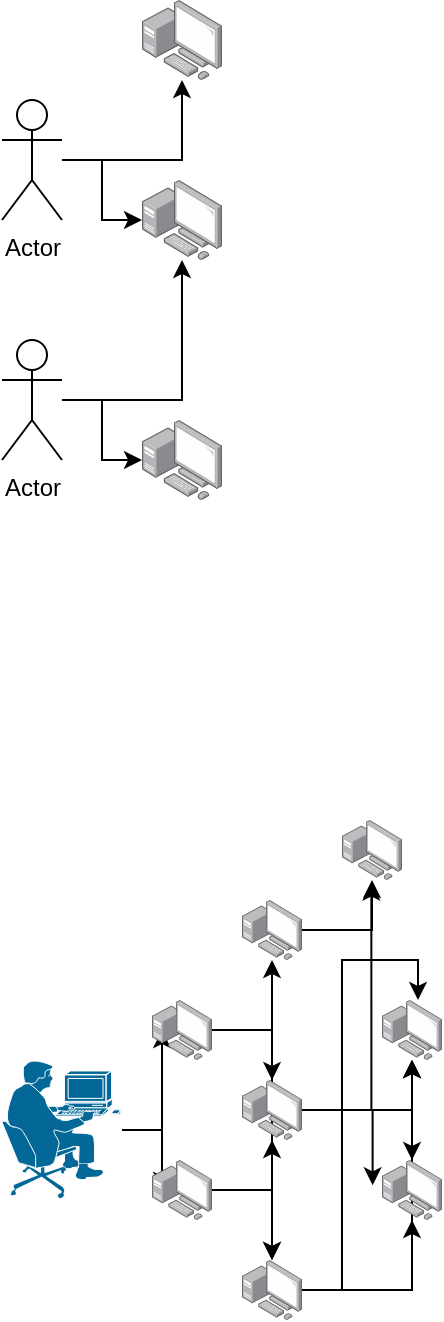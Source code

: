 <mxfile version="20.7.4" type="github">
  <diagram id="99IXeZaeXL54ma1rn6DE" name="Page-1">
    <mxGraphModel dx="1221" dy="715" grid="1" gridSize="10" guides="1" tooltips="1" connect="1" arrows="1" fold="1" page="1" pageScale="1" pageWidth="850" pageHeight="1100" math="0" shadow="0">
      <root>
        <mxCell id="0" />
        <mxCell id="1" parent="0" />
        <mxCell id="Vc6nybRkeTXG-0M4zRYj-8" style="edgeStyle=orthogonalEdgeStyle;rounded=0;orthogonalLoop=1;jettySize=auto;html=1;" edge="1" parent="1" source="Vc6nybRkeTXG-0M4zRYj-1" target="Vc6nybRkeTXG-0M4zRYj-3">
          <mxGeometry relative="1" as="geometry" />
        </mxCell>
        <mxCell id="Vc6nybRkeTXG-0M4zRYj-9" style="edgeStyle=orthogonalEdgeStyle;rounded=0;orthogonalLoop=1;jettySize=auto;html=1;" edge="1" parent="1" source="Vc6nybRkeTXG-0M4zRYj-1" target="Vc6nybRkeTXG-0M4zRYj-4">
          <mxGeometry relative="1" as="geometry" />
        </mxCell>
        <mxCell id="Vc6nybRkeTXG-0M4zRYj-1" value="Actor" style="shape=umlActor;verticalLabelPosition=bottom;verticalAlign=top;html=1;" vertex="1" parent="1">
          <mxGeometry x="30" y="100" width="30" height="60" as="geometry" />
        </mxCell>
        <mxCell id="Vc6nybRkeTXG-0M4zRYj-10" style="edgeStyle=orthogonalEdgeStyle;rounded=0;orthogonalLoop=1;jettySize=auto;html=1;" edge="1" parent="1" source="Vc6nybRkeTXG-0M4zRYj-2" target="Vc6nybRkeTXG-0M4zRYj-4">
          <mxGeometry relative="1" as="geometry" />
        </mxCell>
        <mxCell id="Vc6nybRkeTXG-0M4zRYj-11" style="edgeStyle=orthogonalEdgeStyle;rounded=0;orthogonalLoop=1;jettySize=auto;html=1;" edge="1" parent="1" source="Vc6nybRkeTXG-0M4zRYj-2" target="Vc6nybRkeTXG-0M4zRYj-5">
          <mxGeometry relative="1" as="geometry" />
        </mxCell>
        <mxCell id="Vc6nybRkeTXG-0M4zRYj-2" value="Actor" style="shape=umlActor;verticalLabelPosition=bottom;verticalAlign=top;html=1;" vertex="1" parent="1">
          <mxGeometry x="30" y="220" width="30" height="60" as="geometry" />
        </mxCell>
        <mxCell id="Vc6nybRkeTXG-0M4zRYj-3" value="" style="points=[];aspect=fixed;html=1;align=center;shadow=0;dashed=0;image;image=img/lib/allied_telesis/computer_and_terminals/Personal_Computer_with_Server.svg;" vertex="1" parent="1">
          <mxGeometry x="100" y="50" width="40" height="40" as="geometry" />
        </mxCell>
        <mxCell id="Vc6nybRkeTXG-0M4zRYj-4" value="" style="points=[];aspect=fixed;html=1;align=center;shadow=0;dashed=0;image;image=img/lib/allied_telesis/computer_and_terminals/Personal_Computer_with_Server.svg;" vertex="1" parent="1">
          <mxGeometry x="100" y="140" width="40" height="40" as="geometry" />
        </mxCell>
        <mxCell id="Vc6nybRkeTXG-0M4zRYj-5" value="" style="points=[];aspect=fixed;html=1;align=center;shadow=0;dashed=0;image;image=img/lib/allied_telesis/computer_and_terminals/Personal_Computer_with_Server.svg;" vertex="1" parent="1">
          <mxGeometry x="100" y="260" width="40" height="40" as="geometry" />
        </mxCell>
        <mxCell id="Vc6nybRkeTXG-0M4zRYj-19" style="edgeStyle=orthogonalEdgeStyle;rounded=0;orthogonalLoop=1;jettySize=auto;html=1;" edge="1" parent="1" source="Vc6nybRkeTXG-0M4zRYj-6" target="Vc6nybRkeTXG-0M4zRYj-12">
          <mxGeometry relative="1" as="geometry" />
        </mxCell>
        <mxCell id="Vc6nybRkeTXG-0M4zRYj-21" style="edgeStyle=orthogonalEdgeStyle;rounded=0;orthogonalLoop=1;jettySize=auto;html=1;" edge="1" parent="1" source="Vc6nybRkeTXG-0M4zRYj-6" target="Vc6nybRkeTXG-0M4zRYj-13">
          <mxGeometry relative="1" as="geometry" />
        </mxCell>
        <mxCell id="Vc6nybRkeTXG-0M4zRYj-6" value="" style="shape=mxgraph.cisco.people.pc_man;html=1;pointerEvents=1;dashed=0;fillColor=#036897;strokeColor=#ffffff;strokeWidth=2;verticalLabelPosition=bottom;verticalAlign=top;align=center;outlineConnect=0;" vertex="1" parent="1">
          <mxGeometry x="30" y="580" width="60" height="70" as="geometry" />
        </mxCell>
        <mxCell id="Vc6nybRkeTXG-0M4zRYj-22" style="edgeStyle=orthogonalEdgeStyle;rounded=0;orthogonalLoop=1;jettySize=auto;html=1;" edge="1" parent="1" source="Vc6nybRkeTXG-0M4zRYj-12" target="Vc6nybRkeTXG-0M4zRYj-14">
          <mxGeometry relative="1" as="geometry" />
        </mxCell>
        <mxCell id="Vc6nybRkeTXG-0M4zRYj-23" style="edgeStyle=orthogonalEdgeStyle;rounded=0;orthogonalLoop=1;jettySize=auto;html=1;" edge="1" parent="1" source="Vc6nybRkeTXG-0M4zRYj-12" target="Vc6nybRkeTXG-0M4zRYj-15">
          <mxGeometry relative="1" as="geometry" />
        </mxCell>
        <mxCell id="Vc6nybRkeTXG-0M4zRYj-24" style="edgeStyle=orthogonalEdgeStyle;rounded=0;orthogonalLoop=1;jettySize=auto;html=1;" edge="1" parent="1" source="Vc6nybRkeTXG-0M4zRYj-12" target="Vc6nybRkeTXG-0M4zRYj-16">
          <mxGeometry relative="1" as="geometry" />
        </mxCell>
        <mxCell id="Vc6nybRkeTXG-0M4zRYj-12" value="" style="points=[];aspect=fixed;html=1;align=center;shadow=0;dashed=0;image;image=img/lib/allied_telesis/computer_and_terminals/Personal_Computer_with_Server.svg;" vertex="1" parent="1">
          <mxGeometry x="105" y="550" width="30" height="30" as="geometry" />
        </mxCell>
        <mxCell id="Vc6nybRkeTXG-0M4zRYj-25" style="edgeStyle=orthogonalEdgeStyle;rounded=0;orthogonalLoop=1;jettySize=auto;html=1;" edge="1" parent="1" source="Vc6nybRkeTXG-0M4zRYj-13" target="Vc6nybRkeTXG-0M4zRYj-16">
          <mxGeometry relative="1" as="geometry" />
        </mxCell>
        <mxCell id="Vc6nybRkeTXG-0M4zRYj-26" style="edgeStyle=orthogonalEdgeStyle;rounded=0;orthogonalLoop=1;jettySize=auto;html=1;" edge="1" parent="1" source="Vc6nybRkeTXG-0M4zRYj-13" target="Vc6nybRkeTXG-0M4zRYj-15">
          <mxGeometry relative="1" as="geometry" />
        </mxCell>
        <mxCell id="Vc6nybRkeTXG-0M4zRYj-13" value="" style="points=[];aspect=fixed;html=1;align=center;shadow=0;dashed=0;image;image=img/lib/allied_telesis/computer_and_terminals/Personal_Computer_with_Server.svg;" vertex="1" parent="1">
          <mxGeometry x="105" y="630" width="30" height="30" as="geometry" />
        </mxCell>
        <mxCell id="Vc6nybRkeTXG-0M4zRYj-35" style="edgeStyle=orthogonalEdgeStyle;rounded=0;orthogonalLoop=1;jettySize=auto;html=1;" edge="1" parent="1" source="Vc6nybRkeTXG-0M4zRYj-14" target="Vc6nybRkeTXG-0M4zRYj-34">
          <mxGeometry relative="1" as="geometry" />
        </mxCell>
        <mxCell id="Vc6nybRkeTXG-0M4zRYj-14" value="" style="points=[];aspect=fixed;html=1;align=center;shadow=0;dashed=0;image;image=img/lib/allied_telesis/computer_and_terminals/Personal_Computer_with_Server.svg;" vertex="1" parent="1">
          <mxGeometry x="150" y="500" width="30" height="30" as="geometry" />
        </mxCell>
        <mxCell id="Vc6nybRkeTXG-0M4zRYj-27" style="edgeStyle=orthogonalEdgeStyle;rounded=0;orthogonalLoop=1;jettySize=auto;html=1;" edge="1" parent="1" source="Vc6nybRkeTXG-0M4zRYj-15" target="Vc6nybRkeTXG-0M4zRYj-18">
          <mxGeometry relative="1" as="geometry" />
        </mxCell>
        <mxCell id="Vc6nybRkeTXG-0M4zRYj-28" style="edgeStyle=orthogonalEdgeStyle;rounded=0;orthogonalLoop=1;jettySize=auto;html=1;" edge="1" parent="1" source="Vc6nybRkeTXG-0M4zRYj-15" target="Vc6nybRkeTXG-0M4zRYj-17">
          <mxGeometry relative="1" as="geometry" />
        </mxCell>
        <mxCell id="Vc6nybRkeTXG-0M4zRYj-33" style="edgeStyle=orthogonalEdgeStyle;rounded=0;orthogonalLoop=1;jettySize=auto;html=1;entryX=-0.156;entryY=0.422;entryDx=0;entryDy=0;entryPerimeter=0;" edge="1" parent="1" source="Vc6nybRkeTXG-0M4zRYj-15" target="Vc6nybRkeTXG-0M4zRYj-17">
          <mxGeometry relative="1" as="geometry" />
        </mxCell>
        <mxCell id="Vc6nybRkeTXG-0M4zRYj-36" style="edgeStyle=orthogonalEdgeStyle;rounded=0;orthogonalLoop=1;jettySize=auto;html=1;entryX=0.489;entryY=1.044;entryDx=0;entryDy=0;entryPerimeter=0;" edge="1" parent="1" source="Vc6nybRkeTXG-0M4zRYj-15" target="Vc6nybRkeTXG-0M4zRYj-34">
          <mxGeometry relative="1" as="geometry" />
        </mxCell>
        <mxCell id="Vc6nybRkeTXG-0M4zRYj-15" value="" style="points=[];aspect=fixed;html=1;align=center;shadow=0;dashed=0;image;image=img/lib/allied_telesis/computer_and_terminals/Personal_Computer_with_Server.svg;" vertex="1" parent="1">
          <mxGeometry x="150" y="590" width="30" height="30" as="geometry" />
        </mxCell>
        <mxCell id="Vc6nybRkeTXG-0M4zRYj-29" style="edgeStyle=orthogonalEdgeStyle;rounded=0;orthogonalLoop=1;jettySize=auto;html=1;" edge="1" parent="1" source="Vc6nybRkeTXG-0M4zRYj-16" target="Vc6nybRkeTXG-0M4zRYj-17">
          <mxGeometry relative="1" as="geometry" />
        </mxCell>
        <mxCell id="Vc6nybRkeTXG-0M4zRYj-30" style="edgeStyle=orthogonalEdgeStyle;rounded=0;orthogonalLoop=1;jettySize=auto;html=1;" edge="1" parent="1" source="Vc6nybRkeTXG-0M4zRYj-16" target="Vc6nybRkeTXG-0M4zRYj-18">
          <mxGeometry relative="1" as="geometry" />
        </mxCell>
        <mxCell id="Vc6nybRkeTXG-0M4zRYj-31" style="edgeStyle=orthogonalEdgeStyle;rounded=0;orthogonalLoop=1;jettySize=auto;html=1;" edge="1" parent="1" source="Vc6nybRkeTXG-0M4zRYj-16" target="Vc6nybRkeTXG-0M4zRYj-18">
          <mxGeometry relative="1" as="geometry" />
        </mxCell>
        <mxCell id="Vc6nybRkeTXG-0M4zRYj-32" style="edgeStyle=orthogonalEdgeStyle;rounded=0;orthogonalLoop=1;jettySize=auto;html=1;entryX=0.6;entryY=0;entryDx=0;entryDy=0;entryPerimeter=0;" edge="1" parent="1" source="Vc6nybRkeTXG-0M4zRYj-16" target="Vc6nybRkeTXG-0M4zRYj-18">
          <mxGeometry relative="1" as="geometry" />
        </mxCell>
        <mxCell id="Vc6nybRkeTXG-0M4zRYj-16" value="" style="points=[];aspect=fixed;html=1;align=center;shadow=0;dashed=0;image;image=img/lib/allied_telesis/computer_and_terminals/Personal_Computer_with_Server.svg;" vertex="1" parent="1">
          <mxGeometry x="150" y="680" width="30" height="30" as="geometry" />
        </mxCell>
        <mxCell id="Vc6nybRkeTXG-0M4zRYj-17" value="" style="points=[];aspect=fixed;html=1;align=center;shadow=0;dashed=0;image;image=img/lib/allied_telesis/computer_and_terminals/Personal_Computer_with_Server.svg;" vertex="1" parent="1">
          <mxGeometry x="220" y="630" width="30" height="30" as="geometry" />
        </mxCell>
        <mxCell id="Vc6nybRkeTXG-0M4zRYj-18" value="" style="points=[];aspect=fixed;html=1;align=center;shadow=0;dashed=0;image;image=img/lib/allied_telesis/computer_and_terminals/Personal_Computer_with_Server.svg;" vertex="1" parent="1">
          <mxGeometry x="220" y="550" width="30" height="30" as="geometry" />
        </mxCell>
        <mxCell id="Vc6nybRkeTXG-0M4zRYj-34" value="" style="points=[];aspect=fixed;html=1;align=center;shadow=0;dashed=0;image;image=img/lib/allied_telesis/computer_and_terminals/Personal_Computer_with_Server.svg;" vertex="1" parent="1">
          <mxGeometry x="200" y="460" width="30" height="30" as="geometry" />
        </mxCell>
      </root>
    </mxGraphModel>
  </diagram>
</mxfile>
